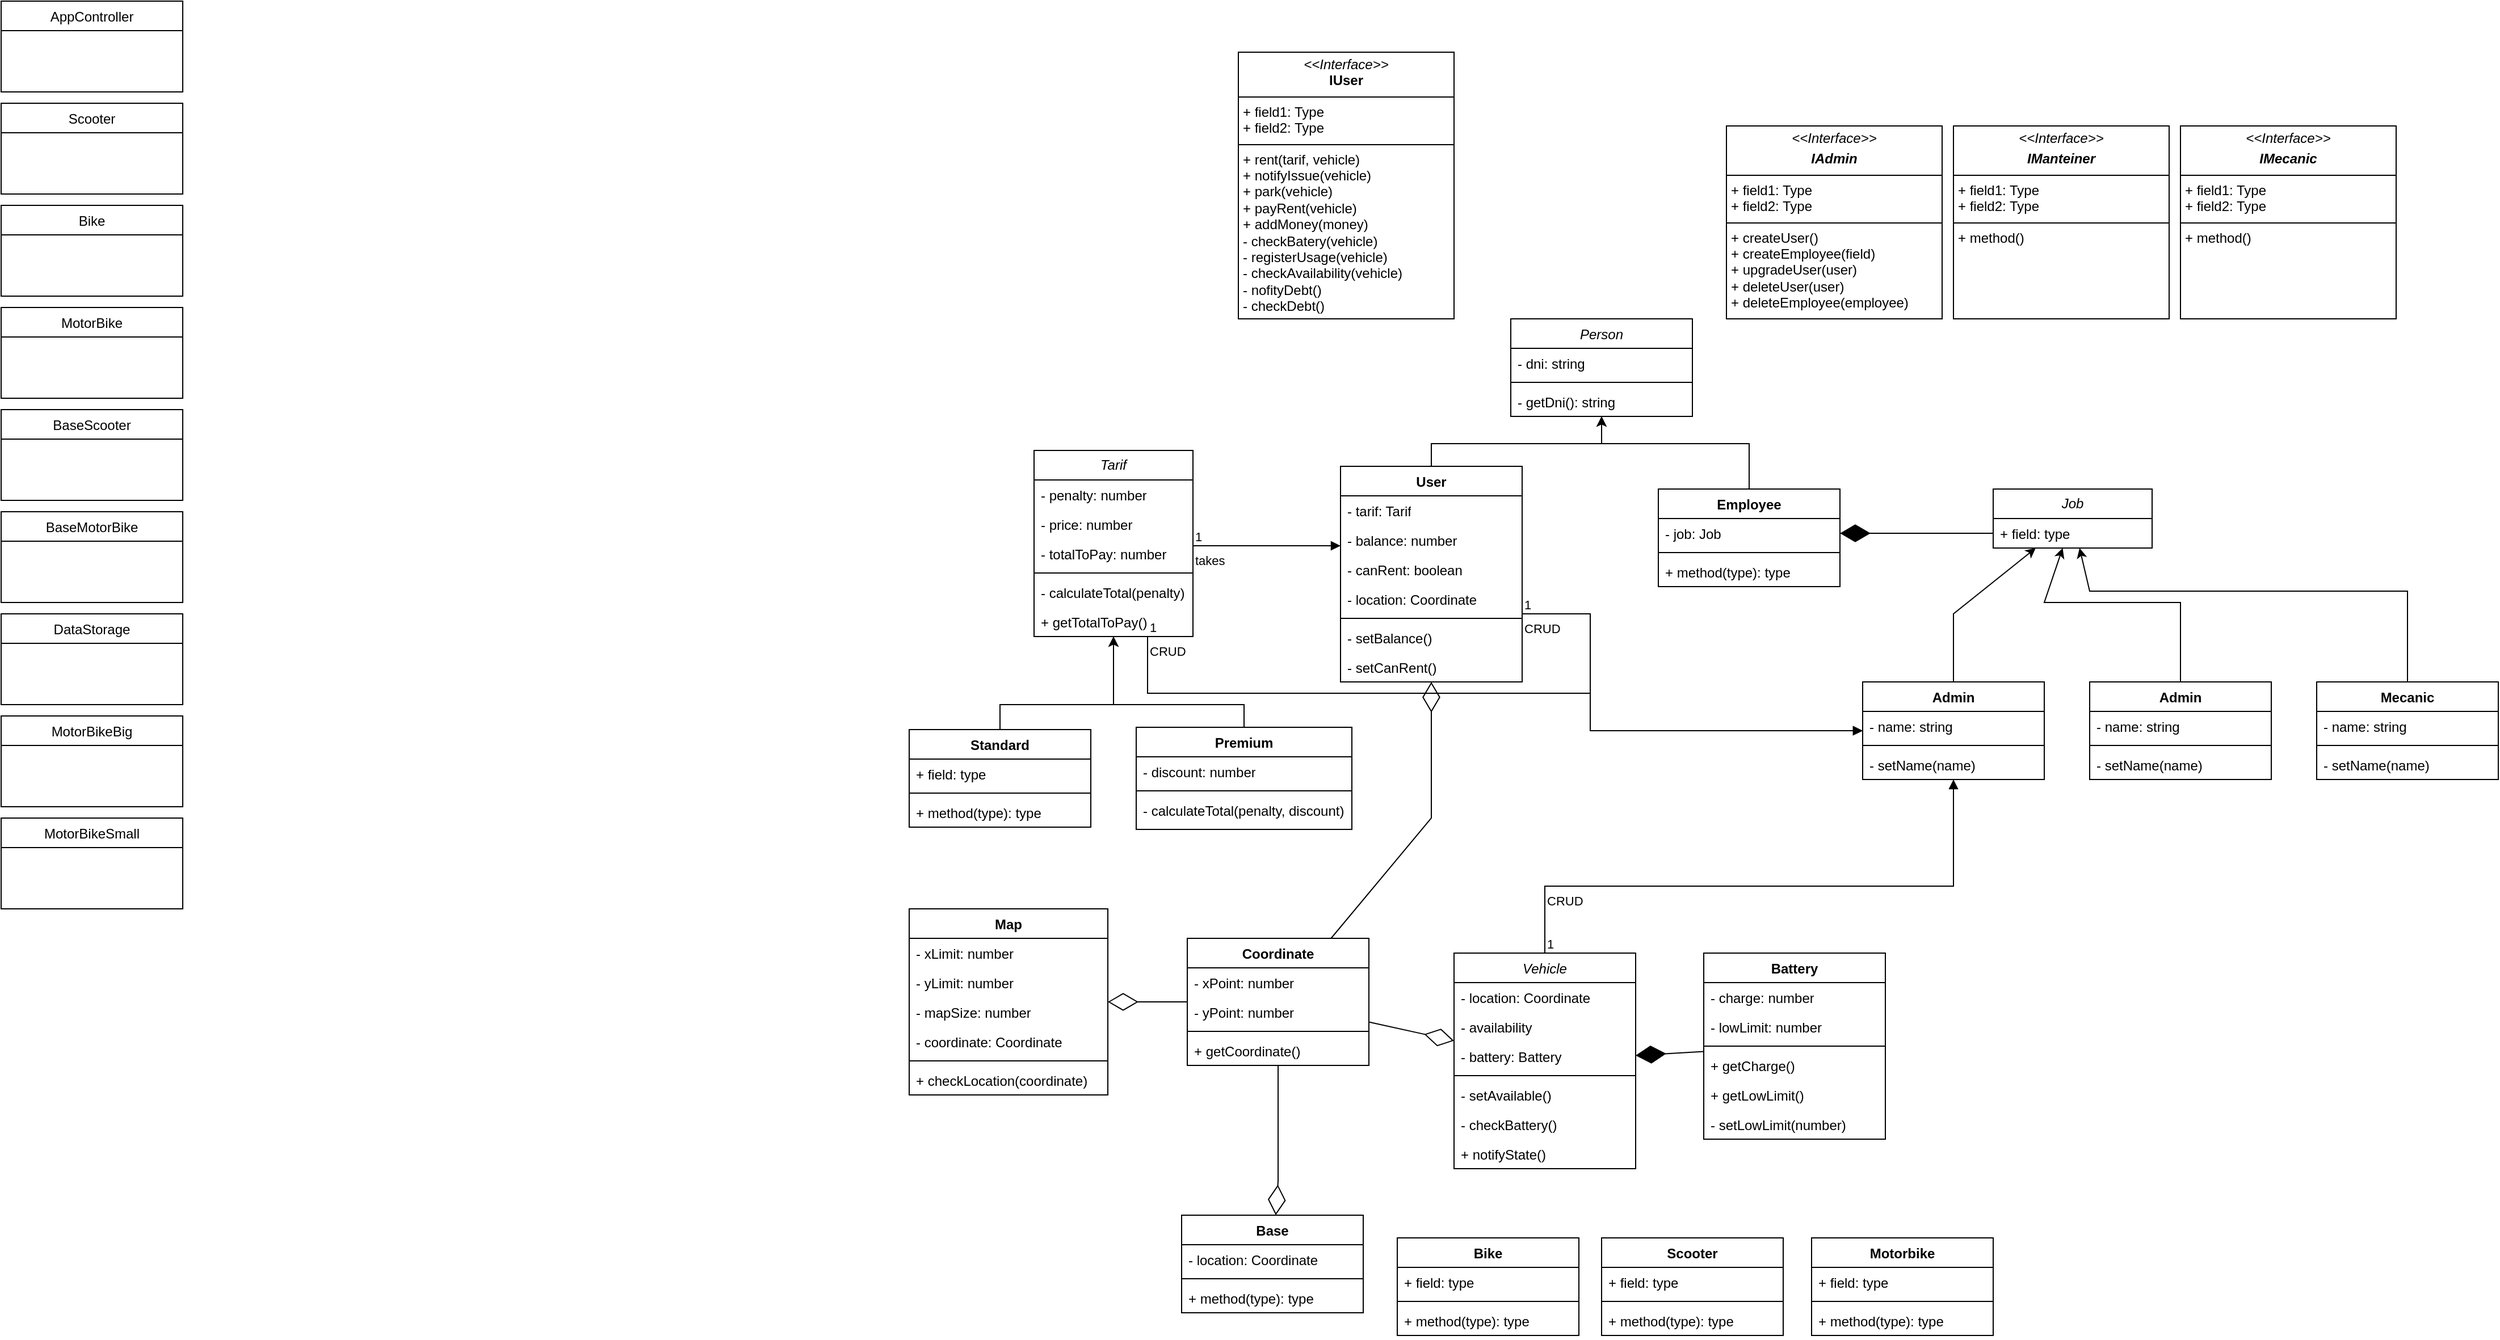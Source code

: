 <mxfile version="26.2.8">
  <diagram id="C5RBs43oDa-KdzZeNtuy" name="Page-1">
    <mxGraphModel dx="1115" dy="718" grid="1" gridSize="10" guides="1" tooltips="1" connect="1" arrows="1" fold="1" page="1" pageScale="1" pageWidth="2336" pageHeight="1654" math="0" shadow="0">
      <root>
        <mxCell id="WIyWlLk6GJQsqaUBKTNV-0" />
        <mxCell id="WIyWlLk6GJQsqaUBKTNV-1" parent="WIyWlLk6GJQsqaUBKTNV-0" />
        <mxCell id="Q-IuwEQE2Bb0IE4dfuPD-2" value="MotorBike" style="swimlane;fontStyle=0;align=center;verticalAlign=top;childLayout=stackLayout;horizontal=1;startSize=26;horizontalStack=0;resizeParent=1;resizeLast=0;collapsible=1;marginBottom=0;rounded=0;shadow=0;strokeWidth=1;" parent="WIyWlLk6GJQsqaUBKTNV-1" vertex="1">
          <mxGeometry x="40" y="350" width="160" height="80" as="geometry">
            <mxRectangle x="330" y="360" width="170" height="26" as="alternateBounds" />
          </mxGeometry>
        </mxCell>
        <mxCell id="Q-IuwEQE2Bb0IE4dfuPD-3" value="Scooter" style="swimlane;fontStyle=0;align=center;verticalAlign=top;childLayout=stackLayout;horizontal=1;startSize=26;horizontalStack=0;resizeParent=1;resizeLast=0;collapsible=1;marginBottom=0;rounded=0;shadow=0;strokeWidth=1;" parent="WIyWlLk6GJQsqaUBKTNV-1" vertex="1">
          <mxGeometry x="40" y="170" width="160" height="80" as="geometry">
            <mxRectangle x="330" y="360" width="170" height="26" as="alternateBounds" />
          </mxGeometry>
        </mxCell>
        <mxCell id="Q-IuwEQE2Bb0IE4dfuPD-4" value="Bike" style="swimlane;fontStyle=0;align=center;verticalAlign=top;childLayout=stackLayout;horizontal=1;startSize=26;horizontalStack=0;resizeParent=1;resizeLast=0;collapsible=1;marginBottom=0;rounded=0;shadow=0;strokeWidth=1;" parent="WIyWlLk6GJQsqaUBKTNV-1" vertex="1">
          <mxGeometry x="40" y="260" width="160" height="80" as="geometry">
            <mxRectangle x="330" y="360" width="170" height="26" as="alternateBounds" />
          </mxGeometry>
        </mxCell>
        <mxCell id="Q-IuwEQE2Bb0IE4dfuPD-11" value="MotorBikeSmall" style="swimlane;fontStyle=0;align=center;verticalAlign=top;childLayout=stackLayout;horizontal=1;startSize=26;horizontalStack=0;resizeParent=1;resizeLast=0;collapsible=1;marginBottom=0;rounded=0;shadow=0;strokeWidth=1;" parent="WIyWlLk6GJQsqaUBKTNV-1" vertex="1">
          <mxGeometry x="40" y="800" width="160" height="80" as="geometry">
            <mxRectangle x="330" y="360" width="170" height="26" as="alternateBounds" />
          </mxGeometry>
        </mxCell>
        <mxCell id="Q-IuwEQE2Bb0IE4dfuPD-12" value="MotorBikeBig" style="swimlane;fontStyle=0;align=center;verticalAlign=top;childLayout=stackLayout;horizontal=1;startSize=26;horizontalStack=0;resizeParent=1;resizeLast=0;collapsible=1;marginBottom=0;rounded=0;shadow=0;strokeWidth=1;" parent="WIyWlLk6GJQsqaUBKTNV-1" vertex="1">
          <mxGeometry x="40" y="710" width="160" height="80" as="geometry">
            <mxRectangle x="330" y="360" width="170" height="26" as="alternateBounds" />
          </mxGeometry>
        </mxCell>
        <mxCell id="Q-IuwEQE2Bb0IE4dfuPD-13" value="BaseMotorBike" style="swimlane;fontStyle=0;align=center;verticalAlign=top;childLayout=stackLayout;horizontal=1;startSize=26;horizontalStack=0;resizeParent=1;resizeLast=0;collapsible=1;marginBottom=0;rounded=0;shadow=0;strokeWidth=1;" parent="WIyWlLk6GJQsqaUBKTNV-1" vertex="1">
          <mxGeometry x="40" y="530" width="160" height="80" as="geometry">
            <mxRectangle x="550" y="140" width="160" height="26" as="alternateBounds" />
          </mxGeometry>
        </mxCell>
        <mxCell id="Q-IuwEQE2Bb0IE4dfuPD-14" value="BaseScooter" style="swimlane;fontStyle=0;align=center;verticalAlign=top;childLayout=stackLayout;horizontal=1;startSize=26;horizontalStack=0;resizeParent=1;resizeLast=0;collapsible=1;marginBottom=0;rounded=0;shadow=0;strokeWidth=1;" parent="WIyWlLk6GJQsqaUBKTNV-1" vertex="1">
          <mxGeometry x="40" y="440" width="160" height="80" as="geometry">
            <mxRectangle x="550" y="140" width="160" height="26" as="alternateBounds" />
          </mxGeometry>
        </mxCell>
        <mxCell id="Q-IuwEQE2Bb0IE4dfuPD-16" value="DataStorage" style="swimlane;fontStyle=0;align=center;verticalAlign=top;childLayout=stackLayout;horizontal=1;startSize=26;horizontalStack=0;resizeParent=1;resizeLast=0;collapsible=1;marginBottom=0;rounded=0;shadow=0;strokeWidth=1;" parent="WIyWlLk6GJQsqaUBKTNV-1" vertex="1">
          <mxGeometry x="40" y="620" width="160" height="80" as="geometry">
            <mxRectangle x="550" y="140" width="160" height="26" as="alternateBounds" />
          </mxGeometry>
        </mxCell>
        <mxCell id="Q-IuwEQE2Bb0IE4dfuPD-17" value="AppController" style="swimlane;fontStyle=0;align=center;verticalAlign=top;childLayout=stackLayout;horizontal=1;startSize=26;horizontalStack=0;resizeParent=1;resizeLast=0;collapsible=1;marginBottom=0;rounded=0;shadow=0;strokeWidth=1;" parent="WIyWlLk6GJQsqaUBKTNV-1" vertex="1">
          <mxGeometry x="40" y="80" width="160" height="80" as="geometry">
            <mxRectangle x="550" y="140" width="160" height="26" as="alternateBounds" />
          </mxGeometry>
        </mxCell>
        <mxCell id="N519lql4RB3Tmnlweifi-4" value="&lt;i style=&quot;font-weight: normal;&quot;&gt;Person&lt;/i&gt;" style="swimlane;fontStyle=1;align=center;verticalAlign=top;childLayout=stackLayout;horizontal=1;startSize=26;horizontalStack=0;resizeParent=1;resizeParentMax=0;resizeLast=0;collapsible=1;marginBottom=0;whiteSpace=wrap;html=1;" vertex="1" parent="WIyWlLk6GJQsqaUBKTNV-1">
          <mxGeometry x="1370" y="360" width="160" height="86" as="geometry" />
        </mxCell>
        <mxCell id="N519lql4RB3Tmnlweifi-5" value="- dni: string" style="text;strokeColor=none;fillColor=none;align=left;verticalAlign=top;spacingLeft=4;spacingRight=4;overflow=hidden;rotatable=0;points=[[0,0.5],[1,0.5]];portConstraint=eastwest;whiteSpace=wrap;html=1;" vertex="1" parent="N519lql4RB3Tmnlweifi-4">
          <mxGeometry y="26" width="160" height="26" as="geometry" />
        </mxCell>
        <mxCell id="N519lql4RB3Tmnlweifi-6" value="" style="line;strokeWidth=1;fillColor=none;align=left;verticalAlign=middle;spacingTop=-1;spacingLeft=3;spacingRight=3;rotatable=0;labelPosition=right;points=[];portConstraint=eastwest;strokeColor=inherit;" vertex="1" parent="N519lql4RB3Tmnlweifi-4">
          <mxGeometry y="52" width="160" height="8" as="geometry" />
        </mxCell>
        <mxCell id="N519lql4RB3Tmnlweifi-7" value="- getDni(): string" style="text;strokeColor=none;fillColor=none;align=left;verticalAlign=top;spacingLeft=4;spacingRight=4;overflow=hidden;rotatable=0;points=[[0,0.5],[1,0.5]];portConstraint=eastwest;whiteSpace=wrap;html=1;" vertex="1" parent="N519lql4RB3Tmnlweifi-4">
          <mxGeometry y="60" width="160" height="26" as="geometry" />
        </mxCell>
        <mxCell id="N519lql4RB3Tmnlweifi-12" value="User" style="swimlane;fontStyle=1;align=center;verticalAlign=top;childLayout=stackLayout;horizontal=1;startSize=26;horizontalStack=0;resizeParent=1;resizeParentMax=0;resizeLast=0;collapsible=1;marginBottom=0;whiteSpace=wrap;html=1;" vertex="1" parent="WIyWlLk6GJQsqaUBKTNV-1">
          <mxGeometry x="1220" y="490" width="160" height="190" as="geometry" />
        </mxCell>
        <mxCell id="N519lql4RB3Tmnlweifi-13" value="- tarif: Tarif" style="text;strokeColor=none;fillColor=none;align=left;verticalAlign=top;spacingLeft=4;spacingRight=4;overflow=hidden;rotatable=0;points=[[0,0.5],[1,0.5]];portConstraint=eastwest;whiteSpace=wrap;html=1;" vertex="1" parent="N519lql4RB3Tmnlweifi-12">
          <mxGeometry y="26" width="160" height="26" as="geometry" />
        </mxCell>
        <mxCell id="N519lql4RB3Tmnlweifi-53" value="- balance: number" style="text;strokeColor=none;fillColor=none;align=left;verticalAlign=top;spacingLeft=4;spacingRight=4;overflow=hidden;rotatable=0;points=[[0,0.5],[1,0.5]];portConstraint=eastwest;whiteSpace=wrap;html=1;" vertex="1" parent="N519lql4RB3Tmnlweifi-12">
          <mxGeometry y="52" width="160" height="26" as="geometry" />
        </mxCell>
        <mxCell id="N519lql4RB3Tmnlweifi-54" value="- canRent: boolean" style="text;strokeColor=none;fillColor=none;align=left;verticalAlign=top;spacingLeft=4;spacingRight=4;overflow=hidden;rotatable=0;points=[[0,0.5],[1,0.5]];portConstraint=eastwest;whiteSpace=wrap;html=1;" vertex="1" parent="N519lql4RB3Tmnlweifi-12">
          <mxGeometry y="78" width="160" height="26" as="geometry" />
        </mxCell>
        <mxCell id="N519lql4RB3Tmnlweifi-147" value="- location: Coordinate" style="text;strokeColor=none;fillColor=none;align=left;verticalAlign=top;spacingLeft=4;spacingRight=4;overflow=hidden;rotatable=0;points=[[0,0.5],[1,0.5]];portConstraint=eastwest;whiteSpace=wrap;html=1;" vertex="1" parent="N519lql4RB3Tmnlweifi-12">
          <mxGeometry y="104" width="160" height="26" as="geometry" />
        </mxCell>
        <mxCell id="N519lql4RB3Tmnlweifi-14" value="" style="line;strokeWidth=1;fillColor=none;align=left;verticalAlign=middle;spacingTop=-1;spacingLeft=3;spacingRight=3;rotatable=0;labelPosition=right;points=[];portConstraint=eastwest;strokeColor=inherit;" vertex="1" parent="N519lql4RB3Tmnlweifi-12">
          <mxGeometry y="130" width="160" height="8" as="geometry" />
        </mxCell>
        <mxCell id="N519lql4RB3Tmnlweifi-15" value="- setBalance()" style="text;strokeColor=none;fillColor=none;align=left;verticalAlign=top;spacingLeft=4;spacingRight=4;overflow=hidden;rotatable=0;points=[[0,0.5],[1,0.5]];portConstraint=eastwest;whiteSpace=wrap;html=1;" vertex="1" parent="N519lql4RB3Tmnlweifi-12">
          <mxGeometry y="138" width="160" height="26" as="geometry" />
        </mxCell>
        <mxCell id="N519lql4RB3Tmnlweifi-59" value="- setCanRent()" style="text;strokeColor=none;fillColor=none;align=left;verticalAlign=top;spacingLeft=4;spacingRight=4;overflow=hidden;rotatable=0;points=[[0,0.5],[1,0.5]];portConstraint=eastwest;whiteSpace=wrap;html=1;" vertex="1" parent="N519lql4RB3Tmnlweifi-12">
          <mxGeometry y="164" width="160" height="26" as="geometry" />
        </mxCell>
        <mxCell id="N519lql4RB3Tmnlweifi-16" value="Employee" style="swimlane;fontStyle=1;align=center;verticalAlign=top;childLayout=stackLayout;horizontal=1;startSize=26;horizontalStack=0;resizeParent=1;resizeParentMax=0;resizeLast=0;collapsible=1;marginBottom=0;whiteSpace=wrap;html=1;" vertex="1" parent="WIyWlLk6GJQsqaUBKTNV-1">
          <mxGeometry x="1500" y="510" width="160" height="86" as="geometry" />
        </mxCell>
        <mxCell id="N519lql4RB3Tmnlweifi-17" value="- job: Job" style="text;strokeColor=none;fillColor=none;align=left;verticalAlign=top;spacingLeft=4;spacingRight=4;overflow=hidden;rotatable=0;points=[[0,0.5],[1,0.5]];portConstraint=eastwest;whiteSpace=wrap;html=1;" vertex="1" parent="N519lql4RB3Tmnlweifi-16">
          <mxGeometry y="26" width="160" height="26" as="geometry" />
        </mxCell>
        <mxCell id="N519lql4RB3Tmnlweifi-18" value="" style="line;strokeWidth=1;fillColor=none;align=left;verticalAlign=middle;spacingTop=-1;spacingLeft=3;spacingRight=3;rotatable=0;labelPosition=right;points=[];portConstraint=eastwest;strokeColor=inherit;" vertex="1" parent="N519lql4RB3Tmnlweifi-16">
          <mxGeometry y="52" width="160" height="8" as="geometry" />
        </mxCell>
        <mxCell id="N519lql4RB3Tmnlweifi-19" value="+ method(type): type" style="text;strokeColor=none;fillColor=none;align=left;verticalAlign=top;spacingLeft=4;spacingRight=4;overflow=hidden;rotatable=0;points=[[0,0.5],[1,0.5]];portConstraint=eastwest;whiteSpace=wrap;html=1;" vertex="1" parent="N519lql4RB3Tmnlweifi-16">
          <mxGeometry y="60" width="160" height="26" as="geometry" />
        </mxCell>
        <mxCell id="N519lql4RB3Tmnlweifi-29" value="" style="endArrow=classic;html=1;rounded=0;exitX=0.5;exitY=0;exitDx=0;exitDy=0;" edge="1" parent="WIyWlLk6GJQsqaUBKTNV-1" source="N519lql4RB3Tmnlweifi-12" target="N519lql4RB3Tmnlweifi-4">
          <mxGeometry width="50" height="50" relative="1" as="geometry">
            <mxPoint x="1290" y="600" as="sourcePoint" />
            <mxPoint x="1340" y="550" as="targetPoint" />
            <Array as="points">
              <mxPoint x="1300" y="470" />
              <mxPoint x="1450" y="470" />
            </Array>
          </mxGeometry>
        </mxCell>
        <mxCell id="N519lql4RB3Tmnlweifi-30" value="" style="endArrow=classic;html=1;rounded=0;" edge="1" parent="WIyWlLk6GJQsqaUBKTNV-1" source="N519lql4RB3Tmnlweifi-16" target="N519lql4RB3Tmnlweifi-4">
          <mxGeometry width="50" height="50" relative="1" as="geometry">
            <mxPoint x="1290" y="600" as="sourcePoint" />
            <mxPoint x="1340" y="550" as="targetPoint" />
            <Array as="points">
              <mxPoint x="1580" y="470" />
              <mxPoint x="1450" y="470" />
            </Array>
          </mxGeometry>
        </mxCell>
        <mxCell id="N519lql4RB3Tmnlweifi-33" value="&lt;i&gt;Tarif&lt;/i&gt;" style="swimlane;fontStyle=0;childLayout=stackLayout;horizontal=1;startSize=26;fillColor=none;horizontalStack=0;resizeParent=1;resizeParentMax=0;resizeLast=0;collapsible=1;marginBottom=0;whiteSpace=wrap;html=1;" vertex="1" parent="WIyWlLk6GJQsqaUBKTNV-1">
          <mxGeometry x="950" y="476" width="140" height="164" as="geometry" />
        </mxCell>
        <mxCell id="N519lql4RB3Tmnlweifi-90" value="- penalty: number" style="text;strokeColor=none;fillColor=none;align=left;verticalAlign=top;spacingLeft=4;spacingRight=4;overflow=hidden;rotatable=0;points=[[0,0.5],[1,0.5]];portConstraint=eastwest;whiteSpace=wrap;html=1;" vertex="1" parent="N519lql4RB3Tmnlweifi-33">
          <mxGeometry y="26" width="140" height="26" as="geometry" />
        </mxCell>
        <mxCell id="N519lql4RB3Tmnlweifi-87" value="- price: number" style="text;strokeColor=none;fillColor=none;align=left;verticalAlign=top;spacingLeft=4;spacingRight=4;overflow=hidden;rotatable=0;points=[[0,0.5],[1,0.5]];portConstraint=eastwest;whiteSpace=wrap;html=1;" vertex="1" parent="N519lql4RB3Tmnlweifi-33">
          <mxGeometry y="52" width="140" height="26" as="geometry" />
        </mxCell>
        <mxCell id="N519lql4RB3Tmnlweifi-91" value="- totalToPay: number" style="text;strokeColor=none;fillColor=none;align=left;verticalAlign=top;spacingLeft=4;spacingRight=4;overflow=hidden;rotatable=0;points=[[0,0.5],[1,0.5]];portConstraint=eastwest;whiteSpace=wrap;html=1;" vertex="1" parent="N519lql4RB3Tmnlweifi-33">
          <mxGeometry y="78" width="140" height="26" as="geometry" />
        </mxCell>
        <mxCell id="N519lql4RB3Tmnlweifi-88" value="" style="line;strokeWidth=1;fillColor=none;align=left;verticalAlign=middle;spacingTop=-1;spacingLeft=3;spacingRight=3;rotatable=0;labelPosition=right;points=[];portConstraint=eastwest;strokeColor=inherit;" vertex="1" parent="N519lql4RB3Tmnlweifi-33">
          <mxGeometry y="104" width="140" height="8" as="geometry" />
        </mxCell>
        <mxCell id="N519lql4RB3Tmnlweifi-52" value="- calculateTotal(penalty)" style="text;strokeColor=none;fillColor=none;align=left;verticalAlign=top;spacingLeft=4;spacingRight=4;overflow=hidden;rotatable=0;points=[[0,0.5],[1,0.5]];portConstraint=eastwest;whiteSpace=wrap;html=1;" vertex="1" parent="N519lql4RB3Tmnlweifi-33">
          <mxGeometry y="112" width="140" height="26" as="geometry" />
        </mxCell>
        <mxCell id="N519lql4RB3Tmnlweifi-93" value="+ getTotalToPay()" style="text;strokeColor=none;fillColor=none;align=left;verticalAlign=top;spacingLeft=4;spacingRight=4;overflow=hidden;rotatable=0;points=[[0,0.5],[1,0.5]];portConstraint=eastwest;whiteSpace=wrap;html=1;" vertex="1" parent="N519lql4RB3Tmnlweifi-33">
          <mxGeometry y="138" width="140" height="26" as="geometry" />
        </mxCell>
        <mxCell id="N519lql4RB3Tmnlweifi-37" value="Premium" style="swimlane;fontStyle=1;align=center;verticalAlign=top;childLayout=stackLayout;horizontal=1;startSize=26;horizontalStack=0;resizeParent=1;resizeParentMax=0;resizeLast=0;collapsible=1;marginBottom=0;whiteSpace=wrap;html=1;" vertex="1" parent="WIyWlLk6GJQsqaUBKTNV-1">
          <mxGeometry x="1040" y="720" width="190" height="90" as="geometry" />
        </mxCell>
        <mxCell id="N519lql4RB3Tmnlweifi-38" value="- discount: number" style="text;strokeColor=none;fillColor=none;align=left;verticalAlign=top;spacingLeft=4;spacingRight=4;overflow=hidden;rotatable=0;points=[[0,0.5],[1,0.5]];portConstraint=eastwest;whiteSpace=wrap;html=1;" vertex="1" parent="N519lql4RB3Tmnlweifi-37">
          <mxGeometry y="26" width="190" height="26" as="geometry" />
        </mxCell>
        <mxCell id="N519lql4RB3Tmnlweifi-39" value="" style="line;strokeWidth=1;fillColor=none;align=left;verticalAlign=middle;spacingTop=-1;spacingLeft=3;spacingRight=3;rotatable=0;labelPosition=right;points=[];portConstraint=eastwest;strokeColor=inherit;" vertex="1" parent="N519lql4RB3Tmnlweifi-37">
          <mxGeometry y="52" width="190" height="8" as="geometry" />
        </mxCell>
        <mxCell id="N519lql4RB3Tmnlweifi-40" value="- calculateTotal(penalty, discount)" style="text;strokeColor=none;fillColor=none;align=left;verticalAlign=top;spacingLeft=4;spacingRight=4;overflow=hidden;rotatable=0;points=[[0,0.5],[1,0.5]];portConstraint=eastwest;whiteSpace=wrap;html=1;" vertex="1" parent="N519lql4RB3Tmnlweifi-37">
          <mxGeometry y="60" width="190" height="30" as="geometry" />
        </mxCell>
        <mxCell id="N519lql4RB3Tmnlweifi-41" value="Standard" style="swimlane;fontStyle=1;align=center;verticalAlign=top;childLayout=stackLayout;horizontal=1;startSize=26;horizontalStack=0;resizeParent=1;resizeParentMax=0;resizeLast=0;collapsible=1;marginBottom=0;whiteSpace=wrap;html=1;" vertex="1" parent="WIyWlLk6GJQsqaUBKTNV-1">
          <mxGeometry x="840" y="722" width="160" height="86" as="geometry" />
        </mxCell>
        <mxCell id="N519lql4RB3Tmnlweifi-42" value="+ field: type" style="text;strokeColor=none;fillColor=none;align=left;verticalAlign=top;spacingLeft=4;spacingRight=4;overflow=hidden;rotatable=0;points=[[0,0.5],[1,0.5]];portConstraint=eastwest;whiteSpace=wrap;html=1;" vertex="1" parent="N519lql4RB3Tmnlweifi-41">
          <mxGeometry y="26" width="160" height="26" as="geometry" />
        </mxCell>
        <mxCell id="N519lql4RB3Tmnlweifi-43" value="" style="line;strokeWidth=1;fillColor=none;align=left;verticalAlign=middle;spacingTop=-1;spacingLeft=3;spacingRight=3;rotatable=0;labelPosition=right;points=[];portConstraint=eastwest;strokeColor=inherit;" vertex="1" parent="N519lql4RB3Tmnlweifi-41">
          <mxGeometry y="52" width="160" height="8" as="geometry" />
        </mxCell>
        <mxCell id="N519lql4RB3Tmnlweifi-44" value="+ method(type): type" style="text;strokeColor=none;fillColor=none;align=left;verticalAlign=top;spacingLeft=4;spacingRight=4;overflow=hidden;rotatable=0;points=[[0,0.5],[1,0.5]];portConstraint=eastwest;whiteSpace=wrap;html=1;" vertex="1" parent="N519lql4RB3Tmnlweifi-41">
          <mxGeometry y="60" width="160" height="26" as="geometry" />
        </mxCell>
        <mxCell id="N519lql4RB3Tmnlweifi-48" value="" style="endArrow=classic;html=1;rounded=0;exitX=0.5;exitY=0;exitDx=0;exitDy=0;" edge="1" parent="WIyWlLk6GJQsqaUBKTNV-1" source="N519lql4RB3Tmnlweifi-37" target="N519lql4RB3Tmnlweifi-33">
          <mxGeometry width="50" height="50" relative="1" as="geometry">
            <mxPoint x="1249" y="921" as="sourcePoint" />
            <mxPoint x="1040" y="712" as="targetPoint" />
            <Array as="points">
              <mxPoint x="1135" y="700" />
              <mxPoint x="1020" y="700" />
            </Array>
          </mxGeometry>
        </mxCell>
        <mxCell id="N519lql4RB3Tmnlweifi-49" value="" style="endArrow=classic;html=1;rounded=0;" edge="1" parent="WIyWlLk6GJQsqaUBKTNV-1" source="N519lql4RB3Tmnlweifi-41" target="N519lql4RB3Tmnlweifi-33">
          <mxGeometry width="50" height="50" relative="1" as="geometry">
            <mxPoint x="910" y="740" as="sourcePoint" />
            <mxPoint x="1040" y="712" as="targetPoint" />
            <Array as="points">
              <mxPoint x="920" y="700" />
              <mxPoint x="1020" y="700" />
            </Array>
          </mxGeometry>
        </mxCell>
        <mxCell id="N519lql4RB3Tmnlweifi-51" value="&lt;p style=&quot;margin:0px;margin-top:4px;text-align:center;&quot;&gt;&lt;i&gt;&amp;lt;&amp;lt;Interface&amp;gt;&amp;gt;&lt;/i&gt;&lt;/p&gt;&lt;p style=&quot;margin:0px;margin-top:4px;text-align:center;&quot;&gt;&lt;i&gt;&lt;b&gt;IAdmin&lt;/b&gt;&lt;/i&gt;&lt;/p&gt;&lt;hr size=&quot;1&quot; style=&quot;border-style:solid;&quot;&gt;&lt;p style=&quot;margin:0px;margin-left:4px;&quot;&gt;+ field1: Type&lt;br&gt;+ field2: Type&lt;/p&gt;&lt;hr size=&quot;1&quot; style=&quot;border-style:solid;&quot;&gt;&lt;p style=&quot;margin:0px;margin-left:4px;&quot;&gt;+ createUser()&lt;/p&gt;&lt;p style=&quot;margin:0px;margin-left:4px;&quot;&gt;+ createEmployee(field)&lt;/p&gt;&lt;p style=&quot;margin:0px;margin-left:4px;&quot;&gt;+ upgradeUser(user)&lt;/p&gt;&lt;p style=&quot;margin:0px;margin-left:4px;&quot;&gt;+ deleteUser(user)&lt;/p&gt;&lt;p style=&quot;margin:0px;margin-left:4px;&quot;&gt;+ deleteEmployee(employee)&lt;/p&gt;" style="verticalAlign=top;align=left;overflow=fill;html=1;whiteSpace=wrap;" vertex="1" parent="WIyWlLk6GJQsqaUBKTNV-1">
          <mxGeometry x="1560" y="190" width="190" height="170" as="geometry" />
        </mxCell>
        <mxCell id="N519lql4RB3Tmnlweifi-58" value="&lt;p style=&quot;margin:0px;margin-top:4px;text-align:center;&quot;&gt;&lt;i&gt;&amp;lt;&amp;lt;Interface&amp;gt;&amp;gt;&lt;/i&gt;&lt;br&gt;&lt;b&gt;IUser&lt;/b&gt;&lt;/p&gt;&lt;hr size=&quot;1&quot; style=&quot;border-style:solid;&quot;&gt;&lt;p style=&quot;margin:0px;margin-left:4px;&quot;&gt;+ field1: Type&lt;br&gt;+ field2: Type&lt;/p&gt;&lt;hr size=&quot;1&quot; style=&quot;border-style:solid;&quot;&gt;&lt;p style=&quot;margin:0px;margin-left:4px;&quot;&gt;+ rent(tarif, vehicle)&lt;/p&gt;&lt;p style=&quot;margin:0px;margin-left:4px;&quot;&gt;+ notifyIssue(vehicle)&lt;/p&gt;&lt;p style=&quot;margin:0px;margin-left:4px;&quot;&gt;+ park(vehicle)&lt;/p&gt;&lt;p style=&quot;margin:0px;margin-left:4px;&quot;&gt;+ payRent(vehicle)&lt;/p&gt;&lt;p style=&quot;margin:0px;margin-left:4px;&quot;&gt;+ addMoney(money)&lt;/p&gt;&lt;p style=&quot;margin:0px;margin-left:4px;&quot;&gt;- checkBatery(vehicle)&lt;/p&gt;&lt;p style=&quot;margin:0px;margin-left:4px;&quot;&gt;- registerUsage(vehicle)&lt;/p&gt;&lt;p style=&quot;margin:0px;margin-left:4px;&quot;&gt;- checkAvailability(vehicle)&lt;/p&gt;&lt;p style=&quot;margin:0px;margin-left:4px;&quot;&gt;- nofityDebt()&lt;/p&gt;&lt;p style=&quot;margin:0px;margin-left:4px;&quot;&gt;- checkDebt()&lt;/p&gt;" style="verticalAlign=top;align=left;overflow=fill;html=1;whiteSpace=wrap;" vertex="1" parent="WIyWlLk6GJQsqaUBKTNV-1">
          <mxGeometry x="1130" y="125" width="190" height="235" as="geometry" />
        </mxCell>
        <mxCell id="N519lql4RB3Tmnlweifi-60" value="&lt;p style=&quot;margin:0px;margin-top:4px;text-align:center;&quot;&gt;&lt;i&gt;&amp;lt;&amp;lt;Interface&amp;gt;&amp;gt;&lt;/i&gt;&lt;/p&gt;&lt;p style=&quot;margin:0px;margin-top:4px;text-align:center;&quot;&gt;&lt;i&gt;&lt;b&gt;IManteiner&lt;/b&gt;&lt;/i&gt;&lt;/p&gt;&lt;hr size=&quot;1&quot; style=&quot;border-style:solid;&quot;&gt;&lt;p style=&quot;margin:0px;margin-left:4px;&quot;&gt;+ field1: Type&lt;br&gt;+ field2: Type&lt;/p&gt;&lt;hr size=&quot;1&quot; style=&quot;border-style:solid;&quot;&gt;&lt;p style=&quot;margin:0px;margin-left:4px;&quot;&gt;+ method()&lt;/p&gt;" style="verticalAlign=top;align=left;overflow=fill;html=1;whiteSpace=wrap;" vertex="1" parent="WIyWlLk6GJQsqaUBKTNV-1">
          <mxGeometry x="1760" y="190" width="190" height="170" as="geometry" />
        </mxCell>
        <mxCell id="N519lql4RB3Tmnlweifi-61" value="&lt;p style=&quot;margin:0px;margin-top:4px;text-align:center;&quot;&gt;&lt;i&gt;&amp;lt;&amp;lt;Interface&amp;gt;&amp;gt;&lt;/i&gt;&lt;/p&gt;&lt;p style=&quot;margin:0px;margin-top:4px;text-align:center;&quot;&gt;&lt;i&gt;&lt;b&gt;IMecanic&lt;/b&gt;&lt;/i&gt;&lt;/p&gt;&lt;hr size=&quot;1&quot; style=&quot;border-style:solid;&quot;&gt;&lt;p style=&quot;margin:0px;margin-left:4px;&quot;&gt;+ field1: Type&lt;br&gt;+ field2: Type&lt;/p&gt;&lt;hr size=&quot;1&quot; style=&quot;border-style:solid;&quot;&gt;&lt;p style=&quot;margin:0px;margin-left:4px;&quot;&gt;+ method()&lt;/p&gt;" style="verticalAlign=top;align=left;overflow=fill;html=1;whiteSpace=wrap;" vertex="1" parent="WIyWlLk6GJQsqaUBKTNV-1">
          <mxGeometry x="1960" y="190" width="190" height="170" as="geometry" />
        </mxCell>
        <mxCell id="N519lql4RB3Tmnlweifi-62" value="" style="endArrow=diamondThin;endFill=1;endSize=24;html=1;rounded=0;entryX=1;entryY=0.5;entryDx=0;entryDy=0;exitX=0;exitY=0.5;exitDx=0;exitDy=0;" edge="1" parent="WIyWlLk6GJQsqaUBKTNV-1" source="N519lql4RB3Tmnlweifi-68" target="N519lql4RB3Tmnlweifi-17">
          <mxGeometry width="160" relative="1" as="geometry">
            <mxPoint x="1770" y="549" as="sourcePoint" />
            <mxPoint x="1790" y="650" as="targetPoint" />
          </mxGeometry>
        </mxCell>
        <mxCell id="N519lql4RB3Tmnlweifi-67" value="&lt;i&gt;Job&lt;/i&gt;" style="swimlane;fontStyle=0;childLayout=stackLayout;horizontal=1;startSize=26;fillColor=none;horizontalStack=0;resizeParent=1;resizeParentMax=0;resizeLast=0;collapsible=1;marginBottom=0;whiteSpace=wrap;html=1;" vertex="1" parent="WIyWlLk6GJQsqaUBKTNV-1">
          <mxGeometry x="1795" y="510" width="140" height="52" as="geometry" />
        </mxCell>
        <mxCell id="N519lql4RB3Tmnlweifi-68" value="+ field: type" style="text;strokeColor=none;fillColor=none;align=left;verticalAlign=top;spacingLeft=4;spacingRight=4;overflow=hidden;rotatable=0;points=[[0,0.5],[1,0.5]];portConstraint=eastwest;whiteSpace=wrap;html=1;" vertex="1" parent="N519lql4RB3Tmnlweifi-67">
          <mxGeometry y="26" width="140" height="26" as="geometry" />
        </mxCell>
        <mxCell id="N519lql4RB3Tmnlweifi-71" value="Admin" style="swimlane;fontStyle=1;align=center;verticalAlign=top;childLayout=stackLayout;horizontal=1;startSize=26;horizontalStack=0;resizeParent=1;resizeParentMax=0;resizeLast=0;collapsible=1;marginBottom=0;whiteSpace=wrap;html=1;" vertex="1" parent="WIyWlLk6GJQsqaUBKTNV-1">
          <mxGeometry x="1680" y="680" width="160" height="86" as="geometry" />
        </mxCell>
        <mxCell id="N519lql4RB3Tmnlweifi-72" value="- name: string" style="text;strokeColor=none;fillColor=none;align=left;verticalAlign=top;spacingLeft=4;spacingRight=4;overflow=hidden;rotatable=0;points=[[0,0.5],[1,0.5]];portConstraint=eastwest;whiteSpace=wrap;html=1;" vertex="1" parent="N519lql4RB3Tmnlweifi-71">
          <mxGeometry y="26" width="160" height="26" as="geometry" />
        </mxCell>
        <mxCell id="N519lql4RB3Tmnlweifi-73" value="" style="line;strokeWidth=1;fillColor=none;align=left;verticalAlign=middle;spacingTop=-1;spacingLeft=3;spacingRight=3;rotatable=0;labelPosition=right;points=[];portConstraint=eastwest;strokeColor=inherit;" vertex="1" parent="N519lql4RB3Tmnlweifi-71">
          <mxGeometry y="52" width="160" height="8" as="geometry" />
        </mxCell>
        <mxCell id="N519lql4RB3Tmnlweifi-74" value="- setName(name)" style="text;strokeColor=none;fillColor=none;align=left;verticalAlign=top;spacingLeft=4;spacingRight=4;overflow=hidden;rotatable=0;points=[[0,0.5],[1,0.5]];portConstraint=eastwest;whiteSpace=wrap;html=1;" vertex="1" parent="N519lql4RB3Tmnlweifi-71">
          <mxGeometry y="60" width="160" height="26" as="geometry" />
        </mxCell>
        <mxCell id="N519lql4RB3Tmnlweifi-75" value="Admin" style="swimlane;fontStyle=1;align=center;verticalAlign=top;childLayout=stackLayout;horizontal=1;startSize=26;horizontalStack=0;resizeParent=1;resizeParentMax=0;resizeLast=0;collapsible=1;marginBottom=0;whiteSpace=wrap;html=1;" vertex="1" parent="WIyWlLk6GJQsqaUBKTNV-1">
          <mxGeometry x="1880" y="680" width="160" height="86" as="geometry" />
        </mxCell>
        <mxCell id="N519lql4RB3Tmnlweifi-76" value="- name: string" style="text;strokeColor=none;fillColor=none;align=left;verticalAlign=top;spacingLeft=4;spacingRight=4;overflow=hidden;rotatable=0;points=[[0,0.5],[1,0.5]];portConstraint=eastwest;whiteSpace=wrap;html=1;" vertex="1" parent="N519lql4RB3Tmnlweifi-75">
          <mxGeometry y="26" width="160" height="26" as="geometry" />
        </mxCell>
        <mxCell id="N519lql4RB3Tmnlweifi-77" value="" style="line;strokeWidth=1;fillColor=none;align=left;verticalAlign=middle;spacingTop=-1;spacingLeft=3;spacingRight=3;rotatable=0;labelPosition=right;points=[];portConstraint=eastwest;strokeColor=inherit;" vertex="1" parent="N519lql4RB3Tmnlweifi-75">
          <mxGeometry y="52" width="160" height="8" as="geometry" />
        </mxCell>
        <mxCell id="N519lql4RB3Tmnlweifi-78" value="- setName(name)" style="text;strokeColor=none;fillColor=none;align=left;verticalAlign=top;spacingLeft=4;spacingRight=4;overflow=hidden;rotatable=0;points=[[0,0.5],[1,0.5]];portConstraint=eastwest;whiteSpace=wrap;html=1;" vertex="1" parent="N519lql4RB3Tmnlweifi-75">
          <mxGeometry y="60" width="160" height="26" as="geometry" />
        </mxCell>
        <mxCell id="N519lql4RB3Tmnlweifi-79" value="Mecanic" style="swimlane;fontStyle=1;align=center;verticalAlign=top;childLayout=stackLayout;horizontal=1;startSize=26;horizontalStack=0;resizeParent=1;resizeParentMax=0;resizeLast=0;collapsible=1;marginBottom=0;whiteSpace=wrap;html=1;" vertex="1" parent="WIyWlLk6GJQsqaUBKTNV-1">
          <mxGeometry x="2080" y="680" width="160" height="86" as="geometry" />
        </mxCell>
        <mxCell id="N519lql4RB3Tmnlweifi-80" value="- name: string" style="text;strokeColor=none;fillColor=none;align=left;verticalAlign=top;spacingLeft=4;spacingRight=4;overflow=hidden;rotatable=0;points=[[0,0.5],[1,0.5]];portConstraint=eastwest;whiteSpace=wrap;html=1;" vertex="1" parent="N519lql4RB3Tmnlweifi-79">
          <mxGeometry y="26" width="160" height="26" as="geometry" />
        </mxCell>
        <mxCell id="N519lql4RB3Tmnlweifi-81" value="" style="line;strokeWidth=1;fillColor=none;align=left;verticalAlign=middle;spacingTop=-1;spacingLeft=3;spacingRight=3;rotatable=0;labelPosition=right;points=[];portConstraint=eastwest;strokeColor=inherit;" vertex="1" parent="N519lql4RB3Tmnlweifi-79">
          <mxGeometry y="52" width="160" height="8" as="geometry" />
        </mxCell>
        <mxCell id="N519lql4RB3Tmnlweifi-82" value="- setName(name)" style="text;strokeColor=none;fillColor=none;align=left;verticalAlign=top;spacingLeft=4;spacingRight=4;overflow=hidden;rotatable=0;points=[[0,0.5],[1,0.5]];portConstraint=eastwest;whiteSpace=wrap;html=1;" vertex="1" parent="N519lql4RB3Tmnlweifi-79">
          <mxGeometry y="60" width="160" height="26" as="geometry" />
        </mxCell>
        <mxCell id="N519lql4RB3Tmnlweifi-83" value="" style="endArrow=classic;html=1;rounded=0;exitX=0.5;exitY=0;exitDx=0;exitDy=0;" edge="1" parent="WIyWlLk6GJQsqaUBKTNV-1" source="N519lql4RB3Tmnlweifi-79" target="N519lql4RB3Tmnlweifi-67">
          <mxGeometry width="50" height="50" relative="1" as="geometry">
            <mxPoint x="2139" y="640" as="sourcePoint" />
            <mxPoint x="2000" y="579" as="targetPoint" />
            <Array as="points">
              <mxPoint x="2160" y="600" />
              <mxPoint x="1880" y="600" />
            </Array>
          </mxGeometry>
        </mxCell>
        <mxCell id="N519lql4RB3Tmnlweifi-84" value="" style="endArrow=classic;html=1;rounded=0;exitX=0.5;exitY=0;exitDx=0;exitDy=0;" edge="1" parent="WIyWlLk6GJQsqaUBKTNV-1" source="N519lql4RB3Tmnlweifi-75" target="N519lql4RB3Tmnlweifi-67">
          <mxGeometry width="50" height="50" relative="1" as="geometry">
            <mxPoint x="1949" y="657" as="sourcePoint" />
            <mxPoint x="1810" y="596" as="targetPoint" />
            <Array as="points">
              <mxPoint x="1960" y="610" />
              <mxPoint x="1840" y="610" />
            </Array>
          </mxGeometry>
        </mxCell>
        <mxCell id="N519lql4RB3Tmnlweifi-86" value="" style="endArrow=classic;html=1;rounded=0;exitX=0.5;exitY=0;exitDx=0;exitDy=0;" edge="1" parent="WIyWlLk6GJQsqaUBKTNV-1" source="N519lql4RB3Tmnlweifi-71" target="N519lql4RB3Tmnlweifi-67">
          <mxGeometry width="50" height="50" relative="1" as="geometry">
            <mxPoint x="1760" y="660" as="sourcePoint" />
            <mxPoint x="1656" y="572" as="targetPoint" />
            <Array as="points">
              <mxPoint x="1760" y="640" />
              <mxPoint x="1760" y="620" />
            </Array>
          </mxGeometry>
        </mxCell>
        <mxCell id="N519lql4RB3Tmnlweifi-95" value="takes" style="endArrow=block;endFill=1;html=1;edgeStyle=orthogonalEdgeStyle;align=left;verticalAlign=top;rounded=0;" edge="1" parent="WIyWlLk6GJQsqaUBKTNV-1" source="N519lql4RB3Tmnlweifi-33" target="N519lql4RB3Tmnlweifi-12">
          <mxGeometry x="-1" relative="1" as="geometry">
            <mxPoint x="1200" y="700" as="sourcePoint" />
            <mxPoint x="1360" y="700" as="targetPoint" />
            <Array as="points">
              <mxPoint x="1120" y="560" />
              <mxPoint x="1120" y="560" />
            </Array>
          </mxGeometry>
        </mxCell>
        <mxCell id="N519lql4RB3Tmnlweifi-96" value="1" style="edgeLabel;resizable=0;html=1;align=left;verticalAlign=bottom;" connectable="0" vertex="1" parent="N519lql4RB3Tmnlweifi-95">
          <mxGeometry x="-1" relative="1" as="geometry" />
        </mxCell>
        <mxCell id="N519lql4RB3Tmnlweifi-101" value="CRUD" style="endArrow=block;endFill=1;html=1;edgeStyle=orthogonalEdgeStyle;align=left;verticalAlign=top;rounded=0;" edge="1" parent="WIyWlLk6GJQsqaUBKTNV-1" source="N519lql4RB3Tmnlweifi-12" target="N519lql4RB3Tmnlweifi-71">
          <mxGeometry x="-1" relative="1" as="geometry">
            <mxPoint x="1440" y="750" as="sourcePoint" />
            <mxPoint x="1600" y="750" as="targetPoint" />
            <Array as="points">
              <mxPoint x="1440" y="620" />
              <mxPoint x="1440" y="723" />
            </Array>
            <mxPoint as="offset" />
          </mxGeometry>
        </mxCell>
        <mxCell id="N519lql4RB3Tmnlweifi-102" value="1" style="edgeLabel;resizable=0;html=1;align=left;verticalAlign=bottom;" connectable="0" vertex="1" parent="N519lql4RB3Tmnlweifi-101">
          <mxGeometry x="-1" relative="1" as="geometry" />
        </mxCell>
        <mxCell id="N519lql4RB3Tmnlweifi-111" value="&lt;span style=&quot;font-weight: normal;&quot;&gt;&lt;i&gt;Vehicle&lt;/i&gt;&lt;/span&gt;" style="swimlane;fontStyle=1;align=center;verticalAlign=top;childLayout=stackLayout;horizontal=1;startSize=26;horizontalStack=0;resizeParent=1;resizeParentMax=0;resizeLast=0;collapsible=1;marginBottom=0;whiteSpace=wrap;html=1;" vertex="1" parent="WIyWlLk6GJQsqaUBKTNV-1">
          <mxGeometry x="1320" y="919" width="160" height="190" as="geometry" />
        </mxCell>
        <mxCell id="N519lql4RB3Tmnlweifi-112" value="- location: Coordinate" style="text;strokeColor=none;fillColor=none;align=left;verticalAlign=top;spacingLeft=4;spacingRight=4;overflow=hidden;rotatable=0;points=[[0,0.5],[1,0.5]];portConstraint=eastwest;whiteSpace=wrap;html=1;" vertex="1" parent="N519lql4RB3Tmnlweifi-111">
          <mxGeometry y="26" width="160" height="26" as="geometry" />
        </mxCell>
        <mxCell id="N519lql4RB3Tmnlweifi-163" value="- availability" style="text;strokeColor=none;fillColor=none;align=left;verticalAlign=top;spacingLeft=4;spacingRight=4;overflow=hidden;rotatable=0;points=[[0,0.5],[1,0.5]];portConstraint=eastwest;whiteSpace=wrap;html=1;" vertex="1" parent="N519lql4RB3Tmnlweifi-111">
          <mxGeometry y="52" width="160" height="26" as="geometry" />
        </mxCell>
        <mxCell id="N519lql4RB3Tmnlweifi-164" value="- battery: Battery" style="text;strokeColor=none;fillColor=none;align=left;verticalAlign=top;spacingLeft=4;spacingRight=4;overflow=hidden;rotatable=0;points=[[0,0.5],[1,0.5]];portConstraint=eastwest;whiteSpace=wrap;html=1;" vertex="1" parent="N519lql4RB3Tmnlweifi-111">
          <mxGeometry y="78" width="160" height="26" as="geometry" />
        </mxCell>
        <mxCell id="N519lql4RB3Tmnlweifi-113" value="" style="line;strokeWidth=1;fillColor=none;align=left;verticalAlign=middle;spacingTop=-1;spacingLeft=3;spacingRight=3;rotatable=0;labelPosition=right;points=[];portConstraint=eastwest;strokeColor=inherit;" vertex="1" parent="N519lql4RB3Tmnlweifi-111">
          <mxGeometry y="104" width="160" height="8" as="geometry" />
        </mxCell>
        <mxCell id="N519lql4RB3Tmnlweifi-114" value="- setAvailable()" style="text;strokeColor=none;fillColor=none;align=left;verticalAlign=top;spacingLeft=4;spacingRight=4;overflow=hidden;rotatable=0;points=[[0,0.5],[1,0.5]];portConstraint=eastwest;whiteSpace=wrap;html=1;" vertex="1" parent="N519lql4RB3Tmnlweifi-111">
          <mxGeometry y="112" width="160" height="26" as="geometry" />
        </mxCell>
        <mxCell id="N519lql4RB3Tmnlweifi-165" value="- checkBattery()" style="text;strokeColor=none;fillColor=none;align=left;verticalAlign=top;spacingLeft=4;spacingRight=4;overflow=hidden;rotatable=0;points=[[0,0.5],[1,0.5]];portConstraint=eastwest;whiteSpace=wrap;html=1;" vertex="1" parent="N519lql4RB3Tmnlweifi-111">
          <mxGeometry y="138" width="160" height="26" as="geometry" />
        </mxCell>
        <mxCell id="N519lql4RB3Tmnlweifi-169" value="+ notifyState()" style="text;strokeColor=none;fillColor=none;align=left;verticalAlign=top;spacingLeft=4;spacingRight=4;overflow=hidden;rotatable=0;points=[[0,0.5],[1,0.5]];portConstraint=eastwest;whiteSpace=wrap;html=1;" vertex="1" parent="N519lql4RB3Tmnlweifi-111">
          <mxGeometry y="164" width="160" height="26" as="geometry" />
        </mxCell>
        <mxCell id="N519lql4RB3Tmnlweifi-115" value="CRUD" style="endArrow=block;endFill=1;html=1;edgeStyle=orthogonalEdgeStyle;align=left;verticalAlign=top;rounded=0;" edge="1" parent="WIyWlLk6GJQsqaUBKTNV-1" source="N519lql4RB3Tmnlweifi-33" target="N519lql4RB3Tmnlweifi-71">
          <mxGeometry x="-1" relative="1" as="geometry">
            <mxPoint x="1320" y="700" as="sourcePoint" />
            <mxPoint x="1480" y="700" as="targetPoint" />
            <Array as="points">
              <mxPoint x="1050" y="690" />
              <mxPoint x="1440" y="690" />
              <mxPoint x="1440" y="723" />
            </Array>
          </mxGeometry>
        </mxCell>
        <mxCell id="N519lql4RB3Tmnlweifi-116" value="1" style="edgeLabel;resizable=0;html=1;align=left;verticalAlign=bottom;" connectable="0" vertex="1" parent="N519lql4RB3Tmnlweifi-115">
          <mxGeometry x="-1" relative="1" as="geometry" />
        </mxCell>
        <mxCell id="N519lql4RB3Tmnlweifi-117" value="Map" style="swimlane;fontStyle=1;align=center;verticalAlign=top;childLayout=stackLayout;horizontal=1;startSize=26;horizontalStack=0;resizeParent=1;resizeParentMax=0;resizeLast=0;collapsible=1;marginBottom=0;whiteSpace=wrap;html=1;" vertex="1" parent="WIyWlLk6GJQsqaUBKTNV-1">
          <mxGeometry x="840" y="880" width="175" height="164" as="geometry" />
        </mxCell>
        <mxCell id="N519lql4RB3Tmnlweifi-118" value="- xLimit: number" style="text;strokeColor=none;fillColor=none;align=left;verticalAlign=top;spacingLeft=4;spacingRight=4;overflow=hidden;rotatable=0;points=[[0,0.5],[1,0.5]];portConstraint=eastwest;whiteSpace=wrap;html=1;" vertex="1" parent="N519lql4RB3Tmnlweifi-117">
          <mxGeometry y="26" width="175" height="26" as="geometry" />
        </mxCell>
        <mxCell id="N519lql4RB3Tmnlweifi-121" value="- yLimit: number" style="text;strokeColor=none;fillColor=none;align=left;verticalAlign=top;spacingLeft=4;spacingRight=4;overflow=hidden;rotatable=0;points=[[0,0.5],[1,0.5]];portConstraint=eastwest;whiteSpace=wrap;html=1;" vertex="1" parent="N519lql4RB3Tmnlweifi-117">
          <mxGeometry y="52" width="175" height="26" as="geometry" />
        </mxCell>
        <mxCell id="N519lql4RB3Tmnlweifi-122" value="- mapSize: number" style="text;strokeColor=none;fillColor=none;align=left;verticalAlign=top;spacingLeft=4;spacingRight=4;overflow=hidden;rotatable=0;points=[[0,0.5],[1,0.5]];portConstraint=eastwest;whiteSpace=wrap;html=1;" vertex="1" parent="N519lql4RB3Tmnlweifi-117">
          <mxGeometry y="78" width="175" height="26" as="geometry" />
        </mxCell>
        <mxCell id="N519lql4RB3Tmnlweifi-146" value="- coordinate: Coordinate" style="text;strokeColor=none;fillColor=none;align=left;verticalAlign=top;spacingLeft=4;spacingRight=4;overflow=hidden;rotatable=0;points=[[0,0.5],[1,0.5]];portConstraint=eastwest;whiteSpace=wrap;html=1;" vertex="1" parent="N519lql4RB3Tmnlweifi-117">
          <mxGeometry y="104" width="175" height="26" as="geometry" />
        </mxCell>
        <mxCell id="N519lql4RB3Tmnlweifi-119" value="" style="line;strokeWidth=1;fillColor=none;align=left;verticalAlign=middle;spacingTop=-1;spacingLeft=3;spacingRight=3;rotatable=0;labelPosition=right;points=[];portConstraint=eastwest;strokeColor=inherit;" vertex="1" parent="N519lql4RB3Tmnlweifi-117">
          <mxGeometry y="130" width="175" height="8" as="geometry" />
        </mxCell>
        <mxCell id="N519lql4RB3Tmnlweifi-124" value="+ checkLocation(coordinate)" style="text;strokeColor=none;fillColor=none;align=left;verticalAlign=top;spacingLeft=4;spacingRight=4;overflow=hidden;rotatable=0;points=[[0,0.5],[1,0.5]];portConstraint=eastwest;whiteSpace=wrap;html=1;" vertex="1" parent="N519lql4RB3Tmnlweifi-117">
          <mxGeometry y="138" width="175" height="26" as="geometry" />
        </mxCell>
        <mxCell id="N519lql4RB3Tmnlweifi-127" value="" style="endArrow=diamondThin;endFill=0;endSize=24;html=1;rounded=0;" edge="1" parent="WIyWlLk6GJQsqaUBKTNV-1" source="N519lql4RB3Tmnlweifi-128" target="N519lql4RB3Tmnlweifi-117">
          <mxGeometry width="160" relative="1" as="geometry">
            <mxPoint x="1085" y="960" as="sourcePoint" />
            <mxPoint x="925" y="940" as="targetPoint" />
          </mxGeometry>
        </mxCell>
        <mxCell id="N519lql4RB3Tmnlweifi-128" value="Coordinate" style="swimlane;fontStyle=1;align=center;verticalAlign=top;childLayout=stackLayout;horizontal=1;startSize=26;horizontalStack=0;resizeParent=1;resizeParentMax=0;resizeLast=0;collapsible=1;marginBottom=0;whiteSpace=wrap;html=1;" vertex="1" parent="WIyWlLk6GJQsqaUBKTNV-1">
          <mxGeometry x="1085" y="906" width="160" height="112" as="geometry" />
        </mxCell>
        <mxCell id="N519lql4RB3Tmnlweifi-129" value="- xPoint: number" style="text;strokeColor=none;fillColor=none;align=left;verticalAlign=top;spacingLeft=4;spacingRight=4;overflow=hidden;rotatable=0;points=[[0,0.5],[1,0.5]];portConstraint=eastwest;whiteSpace=wrap;html=1;" vertex="1" parent="N519lql4RB3Tmnlweifi-128">
          <mxGeometry y="26" width="160" height="26" as="geometry" />
        </mxCell>
        <mxCell id="N519lql4RB3Tmnlweifi-132" value="- yPoint: number" style="text;strokeColor=none;fillColor=none;align=left;verticalAlign=top;spacingLeft=4;spacingRight=4;overflow=hidden;rotatable=0;points=[[0,0.5],[1,0.5]];portConstraint=eastwest;whiteSpace=wrap;html=1;" vertex="1" parent="N519lql4RB3Tmnlweifi-128">
          <mxGeometry y="52" width="160" height="26" as="geometry" />
        </mxCell>
        <mxCell id="N519lql4RB3Tmnlweifi-130" value="" style="line;strokeWidth=1;fillColor=none;align=left;verticalAlign=middle;spacingTop=-1;spacingLeft=3;spacingRight=3;rotatable=0;labelPosition=right;points=[];portConstraint=eastwest;strokeColor=inherit;" vertex="1" parent="N519lql4RB3Tmnlweifi-128">
          <mxGeometry y="78" width="160" height="8" as="geometry" />
        </mxCell>
        <mxCell id="N519lql4RB3Tmnlweifi-131" value="+ getCoordinate()" style="text;strokeColor=none;fillColor=none;align=left;verticalAlign=top;spacingLeft=4;spacingRight=4;overflow=hidden;rotatable=0;points=[[0,0.5],[1,0.5]];portConstraint=eastwest;whiteSpace=wrap;html=1;" vertex="1" parent="N519lql4RB3Tmnlweifi-128">
          <mxGeometry y="86" width="160" height="26" as="geometry" />
        </mxCell>
        <mxCell id="N519lql4RB3Tmnlweifi-148" value="" style="endArrow=diamondThin;endFill=0;endSize=24;html=1;rounded=0;" edge="1" parent="WIyWlLk6GJQsqaUBKTNV-1" source="N519lql4RB3Tmnlweifi-128" target="N519lql4RB3Tmnlweifi-12">
          <mxGeometry width="160" relative="1" as="geometry">
            <mxPoint x="1100" y="770" as="sourcePoint" />
            <mxPoint x="1260" y="770" as="targetPoint" />
            <Array as="points">
              <mxPoint x="1300" y="800" />
            </Array>
          </mxGeometry>
        </mxCell>
        <mxCell id="N519lql4RB3Tmnlweifi-149" value="" style="endArrow=diamondThin;endFill=0;endSize=24;html=1;rounded=0;" edge="1" parent="WIyWlLk6GJQsqaUBKTNV-1" source="N519lql4RB3Tmnlweifi-128" target="N519lql4RB3Tmnlweifi-111">
          <mxGeometry width="160" relative="1" as="geometry">
            <mxPoint x="1300" y="750" as="sourcePoint" />
            <mxPoint x="1460" y="750" as="targetPoint" />
          </mxGeometry>
        </mxCell>
        <mxCell id="N519lql4RB3Tmnlweifi-150" value="Base" style="swimlane;fontStyle=1;align=center;verticalAlign=top;childLayout=stackLayout;horizontal=1;startSize=26;horizontalStack=0;resizeParent=1;resizeParentMax=0;resizeLast=0;collapsible=1;marginBottom=0;whiteSpace=wrap;html=1;" vertex="1" parent="WIyWlLk6GJQsqaUBKTNV-1">
          <mxGeometry x="1080" y="1150" width="160" height="86" as="geometry" />
        </mxCell>
        <mxCell id="N519lql4RB3Tmnlweifi-151" value="- location: Coordinate" style="text;strokeColor=none;fillColor=none;align=left;verticalAlign=top;spacingLeft=4;spacingRight=4;overflow=hidden;rotatable=0;points=[[0,0.5],[1,0.5]];portConstraint=eastwest;whiteSpace=wrap;html=1;" vertex="1" parent="N519lql4RB3Tmnlweifi-150">
          <mxGeometry y="26" width="160" height="26" as="geometry" />
        </mxCell>
        <mxCell id="N519lql4RB3Tmnlweifi-152" value="" style="line;strokeWidth=1;fillColor=none;align=left;verticalAlign=middle;spacingTop=-1;spacingLeft=3;spacingRight=3;rotatable=0;labelPosition=right;points=[];portConstraint=eastwest;strokeColor=inherit;" vertex="1" parent="N519lql4RB3Tmnlweifi-150">
          <mxGeometry y="52" width="160" height="8" as="geometry" />
        </mxCell>
        <mxCell id="N519lql4RB3Tmnlweifi-153" value="+ method(type): type" style="text;strokeColor=none;fillColor=none;align=left;verticalAlign=top;spacingLeft=4;spacingRight=4;overflow=hidden;rotatable=0;points=[[0,0.5],[1,0.5]];portConstraint=eastwest;whiteSpace=wrap;html=1;" vertex="1" parent="N519lql4RB3Tmnlweifi-150">
          <mxGeometry y="60" width="160" height="26" as="geometry" />
        </mxCell>
        <mxCell id="N519lql4RB3Tmnlweifi-154" value="" style="endArrow=diamondThin;endFill=0;endSize=24;html=1;rounded=0;" edge="1" parent="WIyWlLk6GJQsqaUBKTNV-1" source="N519lql4RB3Tmnlweifi-128" target="N519lql4RB3Tmnlweifi-150">
          <mxGeometry width="160" relative="1" as="geometry">
            <mxPoint x="1290" y="970" as="sourcePoint" />
            <mxPoint x="1450" y="970" as="targetPoint" />
            <Array as="points">
              <mxPoint x="1165" y="1120" />
            </Array>
          </mxGeometry>
        </mxCell>
        <mxCell id="N519lql4RB3Tmnlweifi-155" value="Battery" style="swimlane;fontStyle=1;align=center;verticalAlign=top;childLayout=stackLayout;horizontal=1;startSize=26;horizontalStack=0;resizeParent=1;resizeParentMax=0;resizeLast=0;collapsible=1;marginBottom=0;whiteSpace=wrap;html=1;" vertex="1" parent="WIyWlLk6GJQsqaUBKTNV-1">
          <mxGeometry x="1540" y="919" width="160" height="164" as="geometry" />
        </mxCell>
        <mxCell id="N519lql4RB3Tmnlweifi-156" value="- charge: number" style="text;strokeColor=none;fillColor=none;align=left;verticalAlign=top;spacingLeft=4;spacingRight=4;overflow=hidden;rotatable=0;points=[[0,0.5],[1,0.5]];portConstraint=eastwest;whiteSpace=wrap;html=1;" vertex="1" parent="N519lql4RB3Tmnlweifi-155">
          <mxGeometry y="26" width="160" height="26" as="geometry" />
        </mxCell>
        <mxCell id="N519lql4RB3Tmnlweifi-166" value="- lowLimit: number" style="text;strokeColor=none;fillColor=none;align=left;verticalAlign=top;spacingLeft=4;spacingRight=4;overflow=hidden;rotatable=0;points=[[0,0.5],[1,0.5]];portConstraint=eastwest;whiteSpace=wrap;html=1;" vertex="1" parent="N519lql4RB3Tmnlweifi-155">
          <mxGeometry y="52" width="160" height="26" as="geometry" />
        </mxCell>
        <mxCell id="N519lql4RB3Tmnlweifi-157" value="" style="line;strokeWidth=1;fillColor=none;align=left;verticalAlign=middle;spacingTop=-1;spacingLeft=3;spacingRight=3;rotatable=0;labelPosition=right;points=[];portConstraint=eastwest;strokeColor=inherit;" vertex="1" parent="N519lql4RB3Tmnlweifi-155">
          <mxGeometry y="78" width="160" height="8" as="geometry" />
        </mxCell>
        <mxCell id="N519lql4RB3Tmnlweifi-167" value="+ getCharge()" style="text;strokeColor=none;fillColor=none;align=left;verticalAlign=top;spacingLeft=4;spacingRight=4;overflow=hidden;rotatable=0;points=[[0,0.5],[1,0.5]];portConstraint=eastwest;whiteSpace=wrap;html=1;" vertex="1" parent="N519lql4RB3Tmnlweifi-155">
          <mxGeometry y="86" width="160" height="26" as="geometry" />
        </mxCell>
        <mxCell id="N519lql4RB3Tmnlweifi-168" value="+ getLowLimit()" style="text;strokeColor=none;fillColor=none;align=left;verticalAlign=top;spacingLeft=4;spacingRight=4;overflow=hidden;rotatable=0;points=[[0,0.5],[1,0.5]];portConstraint=eastwest;whiteSpace=wrap;html=1;" vertex="1" parent="N519lql4RB3Tmnlweifi-155">
          <mxGeometry y="112" width="160" height="26" as="geometry" />
        </mxCell>
        <mxCell id="N519lql4RB3Tmnlweifi-158" value="- setLowLimit(number)" style="text;strokeColor=none;fillColor=none;align=left;verticalAlign=top;spacingLeft=4;spacingRight=4;overflow=hidden;rotatable=0;points=[[0,0.5],[1,0.5]];portConstraint=eastwest;whiteSpace=wrap;html=1;" vertex="1" parent="N519lql4RB3Tmnlweifi-155">
          <mxGeometry y="138" width="160" height="26" as="geometry" />
        </mxCell>
        <mxCell id="N519lql4RB3Tmnlweifi-159" value="" style="endArrow=diamondThin;endFill=1;endSize=24;html=1;rounded=0;" edge="1" parent="WIyWlLk6GJQsqaUBKTNV-1" source="N519lql4RB3Tmnlweifi-155" target="N519lql4RB3Tmnlweifi-111">
          <mxGeometry width="160" relative="1" as="geometry">
            <mxPoint x="1390" y="1030" as="sourcePoint" />
            <mxPoint x="1550" y="1030" as="targetPoint" />
          </mxGeometry>
        </mxCell>
        <mxCell id="N519lql4RB3Tmnlweifi-160" value="CRUD" style="endArrow=block;endFill=1;html=1;edgeStyle=orthogonalEdgeStyle;align=left;verticalAlign=top;rounded=0;" edge="1" parent="WIyWlLk6GJQsqaUBKTNV-1" source="N519lql4RB3Tmnlweifi-111" target="N519lql4RB3Tmnlweifi-71">
          <mxGeometry x="-0.77" relative="1" as="geometry">
            <mxPoint x="1380" y="860" as="sourcePoint" />
            <mxPoint x="1540" y="860" as="targetPoint" />
            <Array as="points">
              <mxPoint x="1400" y="860" />
              <mxPoint x="1760" y="860" />
            </Array>
            <mxPoint as="offset" />
          </mxGeometry>
        </mxCell>
        <mxCell id="N519lql4RB3Tmnlweifi-161" value="1" style="edgeLabel;resizable=0;html=1;align=left;verticalAlign=bottom;" connectable="0" vertex="1" parent="N519lql4RB3Tmnlweifi-160">
          <mxGeometry x="-1" relative="1" as="geometry" />
        </mxCell>
        <mxCell id="N519lql4RB3Tmnlweifi-172" value="Bike" style="swimlane;fontStyle=1;align=center;verticalAlign=top;childLayout=stackLayout;horizontal=1;startSize=26;horizontalStack=0;resizeParent=1;resizeParentMax=0;resizeLast=0;collapsible=1;marginBottom=0;whiteSpace=wrap;html=1;" vertex="1" parent="WIyWlLk6GJQsqaUBKTNV-1">
          <mxGeometry x="1270" y="1170" width="160" height="86" as="geometry" />
        </mxCell>
        <mxCell id="N519lql4RB3Tmnlweifi-173" value="+ field: type" style="text;strokeColor=none;fillColor=none;align=left;verticalAlign=top;spacingLeft=4;spacingRight=4;overflow=hidden;rotatable=0;points=[[0,0.5],[1,0.5]];portConstraint=eastwest;whiteSpace=wrap;html=1;" vertex="1" parent="N519lql4RB3Tmnlweifi-172">
          <mxGeometry y="26" width="160" height="26" as="geometry" />
        </mxCell>
        <mxCell id="N519lql4RB3Tmnlweifi-174" value="" style="line;strokeWidth=1;fillColor=none;align=left;verticalAlign=middle;spacingTop=-1;spacingLeft=3;spacingRight=3;rotatable=0;labelPosition=right;points=[];portConstraint=eastwest;strokeColor=inherit;" vertex="1" parent="N519lql4RB3Tmnlweifi-172">
          <mxGeometry y="52" width="160" height="8" as="geometry" />
        </mxCell>
        <mxCell id="N519lql4RB3Tmnlweifi-175" value="+ method(type): type" style="text;strokeColor=none;fillColor=none;align=left;verticalAlign=top;spacingLeft=4;spacingRight=4;overflow=hidden;rotatable=0;points=[[0,0.5],[1,0.5]];portConstraint=eastwest;whiteSpace=wrap;html=1;" vertex="1" parent="N519lql4RB3Tmnlweifi-172">
          <mxGeometry y="60" width="160" height="26" as="geometry" />
        </mxCell>
        <mxCell id="N519lql4RB3Tmnlweifi-176" value="Scooter" style="swimlane;fontStyle=1;align=center;verticalAlign=top;childLayout=stackLayout;horizontal=1;startSize=26;horizontalStack=0;resizeParent=1;resizeParentMax=0;resizeLast=0;collapsible=1;marginBottom=0;whiteSpace=wrap;html=1;" vertex="1" parent="WIyWlLk6GJQsqaUBKTNV-1">
          <mxGeometry x="1450" y="1170" width="160" height="86" as="geometry" />
        </mxCell>
        <mxCell id="N519lql4RB3Tmnlweifi-177" value="+ field: type" style="text;strokeColor=none;fillColor=none;align=left;verticalAlign=top;spacingLeft=4;spacingRight=4;overflow=hidden;rotatable=0;points=[[0,0.5],[1,0.5]];portConstraint=eastwest;whiteSpace=wrap;html=1;" vertex="1" parent="N519lql4RB3Tmnlweifi-176">
          <mxGeometry y="26" width="160" height="26" as="geometry" />
        </mxCell>
        <mxCell id="N519lql4RB3Tmnlweifi-178" value="" style="line;strokeWidth=1;fillColor=none;align=left;verticalAlign=middle;spacingTop=-1;spacingLeft=3;spacingRight=3;rotatable=0;labelPosition=right;points=[];portConstraint=eastwest;strokeColor=inherit;" vertex="1" parent="N519lql4RB3Tmnlweifi-176">
          <mxGeometry y="52" width="160" height="8" as="geometry" />
        </mxCell>
        <mxCell id="N519lql4RB3Tmnlweifi-179" value="+ method(type): type" style="text;strokeColor=none;fillColor=none;align=left;verticalAlign=top;spacingLeft=4;spacingRight=4;overflow=hidden;rotatable=0;points=[[0,0.5],[1,0.5]];portConstraint=eastwest;whiteSpace=wrap;html=1;" vertex="1" parent="N519lql4RB3Tmnlweifi-176">
          <mxGeometry y="60" width="160" height="26" as="geometry" />
        </mxCell>
        <mxCell id="N519lql4RB3Tmnlweifi-180" value="Motorbike" style="swimlane;fontStyle=1;align=center;verticalAlign=top;childLayout=stackLayout;horizontal=1;startSize=26;horizontalStack=0;resizeParent=1;resizeParentMax=0;resizeLast=0;collapsible=1;marginBottom=0;whiteSpace=wrap;html=1;" vertex="1" parent="WIyWlLk6GJQsqaUBKTNV-1">
          <mxGeometry x="1635" y="1170" width="160" height="86" as="geometry" />
        </mxCell>
        <mxCell id="N519lql4RB3Tmnlweifi-181" value="+ field: type" style="text;strokeColor=none;fillColor=none;align=left;verticalAlign=top;spacingLeft=4;spacingRight=4;overflow=hidden;rotatable=0;points=[[0,0.5],[1,0.5]];portConstraint=eastwest;whiteSpace=wrap;html=1;" vertex="1" parent="N519lql4RB3Tmnlweifi-180">
          <mxGeometry y="26" width="160" height="26" as="geometry" />
        </mxCell>
        <mxCell id="N519lql4RB3Tmnlweifi-182" value="" style="line;strokeWidth=1;fillColor=none;align=left;verticalAlign=middle;spacingTop=-1;spacingLeft=3;spacingRight=3;rotatable=0;labelPosition=right;points=[];portConstraint=eastwest;strokeColor=inherit;" vertex="1" parent="N519lql4RB3Tmnlweifi-180">
          <mxGeometry y="52" width="160" height="8" as="geometry" />
        </mxCell>
        <mxCell id="N519lql4RB3Tmnlweifi-183" value="+ method(type): type" style="text;strokeColor=none;fillColor=none;align=left;verticalAlign=top;spacingLeft=4;spacingRight=4;overflow=hidden;rotatable=0;points=[[0,0.5],[1,0.5]];portConstraint=eastwest;whiteSpace=wrap;html=1;" vertex="1" parent="N519lql4RB3Tmnlweifi-180">
          <mxGeometry y="60" width="160" height="26" as="geometry" />
        </mxCell>
      </root>
    </mxGraphModel>
  </diagram>
</mxfile>
